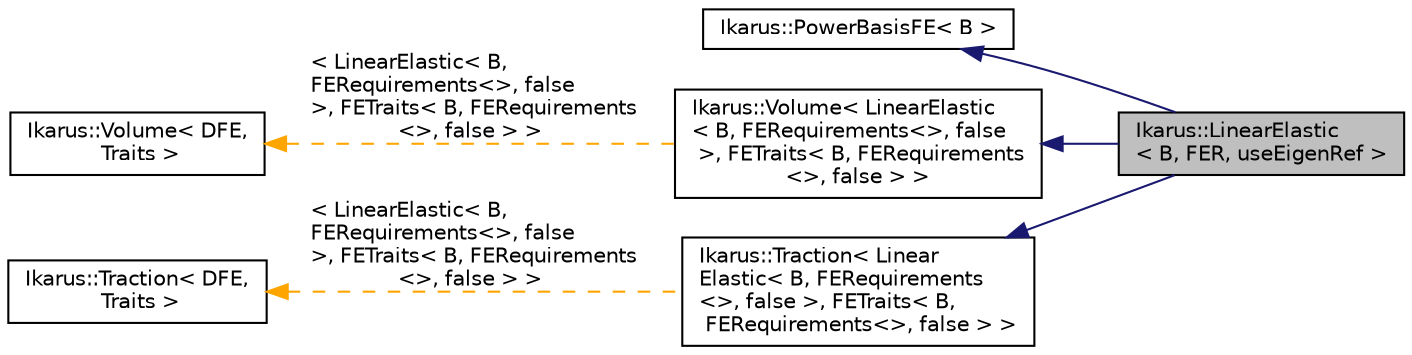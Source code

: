 digraph "Ikarus::LinearElastic&lt; B, FER, useEigenRef &gt;"
{
 // LATEX_PDF_SIZE
  edge [fontname="Helvetica",fontsize="10",labelfontname="Helvetica",labelfontsize="10"];
  node [fontname="Helvetica",fontsize="10",shape=record];
  rankdir="LR";
  Node1 [label="Ikarus::LinearElastic\l\< B, FER, useEigenRef \>",height=0.2,width=0.4,color="black", fillcolor="grey75", style="filled", fontcolor="black",tooltip="LinearElastic class represents a linear elastic finite element."];
  Node2 -> Node1 [dir="back",color="midnightblue",fontsize="10",style="solid"];
  Node2 [label="Ikarus::PowerBasisFE\< B \>",height=0.2,width=0.4,color="black", fillcolor="white", style="filled",URL="$a01226.html",tooltip="PowerBasisFE class for working with a power basis in FlatInterLeaved elements."];
  Node3 -> Node1 [dir="back",color="midnightblue",fontsize="10",style="solid"];
  Node3 [label="Ikarus::Volume\< LinearElastic\l\< B, FERequirements\<\>, false\l \>, FETraits\< B, FERequirements\l\<\>, false \> \>",height=0.2,width=0.4,color="black", fillcolor="white", style="filled",URL="$a01306.html",tooltip=" "];
  Node4 -> Node3 [dir="back",color="orange",fontsize="10",style="dashed",label=" \< LinearElastic\< B,\l FERequirements\<\>, false\l \>, FETraits\< B, FERequirements\l\<\>, false \> \>" ];
  Node4 [label="Ikarus::Volume\< DFE,\l Traits \>",height=0.2,width=0.4,color="black", fillcolor="white", style="filled",URL="$a01306.html",tooltip="Volume class represents distributed volume load that can be applied."];
  Node5 -> Node1 [dir="back",color="midnightblue",fontsize="10",style="solid"];
  Node5 [label="Ikarus::Traction\< Linear\lElastic\< B, FERequirements\l\<\>, false \>, FETraits\< B,\l FERequirements\<\>, false \> \>",height=0.2,width=0.4,color="black", fillcolor="white", style="filled",URL="$a01302.html",tooltip=" "];
  Node6 -> Node5 [dir="back",color="orange",fontsize="10",style="dashed",label=" \< LinearElastic\< B,\l FERequirements\<\>, false\l \>, FETraits\< B, FERequirements\l\<\>, false \> \>" ];
  Node6 [label="Ikarus::Traction\< DFE,\l Traits \>",height=0.2,width=0.4,color="black", fillcolor="white", style="filled",URL="$a01302.html",tooltip="Traction class represents distributed traction load that can be applied."];
}
